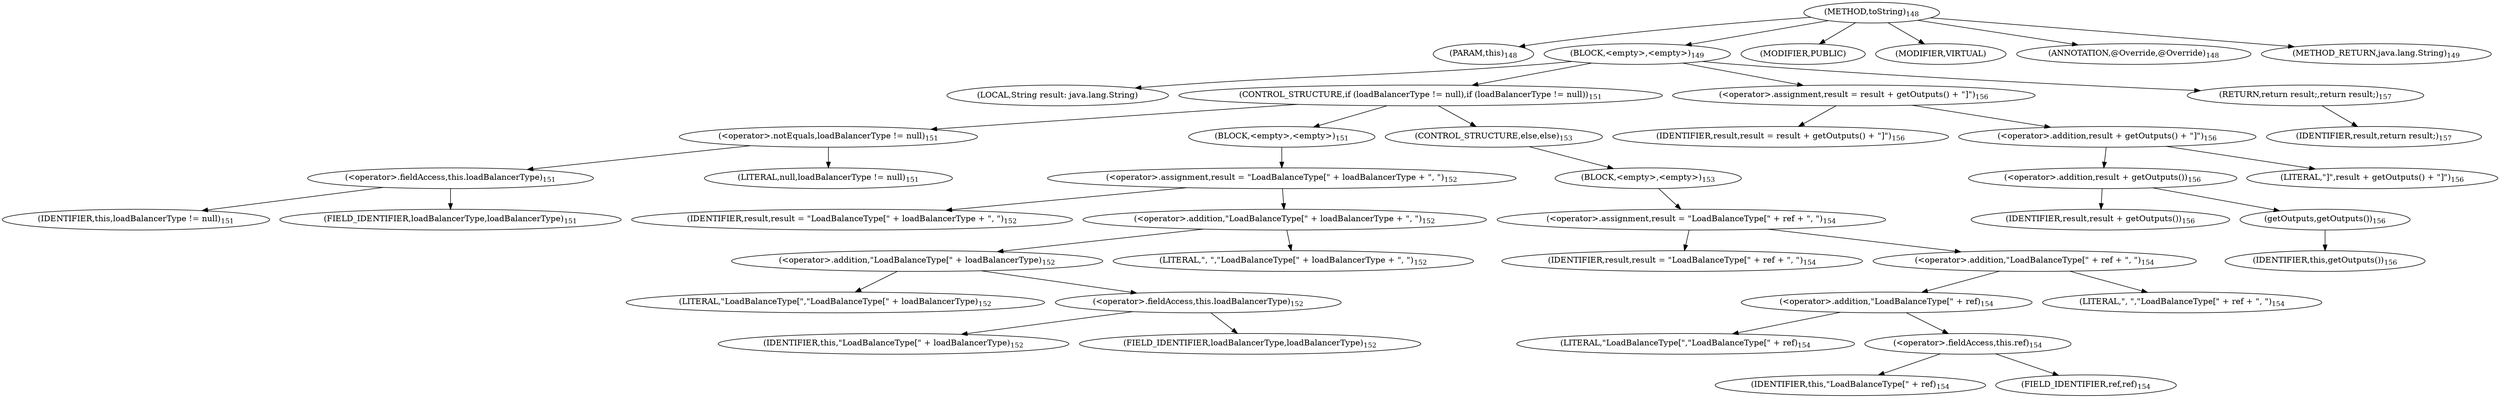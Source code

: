 digraph "toString" {  
"389" [label = <(METHOD,toString)<SUB>148</SUB>> ]
"22" [label = <(PARAM,this)<SUB>148</SUB>> ]
"390" [label = <(BLOCK,&lt;empty&gt;,&lt;empty&gt;)<SUB>149</SUB>> ]
"391" [label = <(LOCAL,String result: java.lang.String)> ]
"392" [label = <(CONTROL_STRUCTURE,if (loadBalancerType != null),if (loadBalancerType != null))<SUB>151</SUB>> ]
"393" [label = <(&lt;operator&gt;.notEquals,loadBalancerType != null)<SUB>151</SUB>> ]
"394" [label = <(&lt;operator&gt;.fieldAccess,this.loadBalancerType)<SUB>151</SUB>> ]
"395" [label = <(IDENTIFIER,this,loadBalancerType != null)<SUB>151</SUB>> ]
"396" [label = <(FIELD_IDENTIFIER,loadBalancerType,loadBalancerType)<SUB>151</SUB>> ]
"397" [label = <(LITERAL,null,loadBalancerType != null)<SUB>151</SUB>> ]
"398" [label = <(BLOCK,&lt;empty&gt;,&lt;empty&gt;)<SUB>151</SUB>> ]
"399" [label = <(&lt;operator&gt;.assignment,result = &quot;LoadBalanceType[&quot; + loadBalancerType + &quot;, &quot;)<SUB>152</SUB>> ]
"400" [label = <(IDENTIFIER,result,result = &quot;LoadBalanceType[&quot; + loadBalancerType + &quot;, &quot;)<SUB>152</SUB>> ]
"401" [label = <(&lt;operator&gt;.addition,&quot;LoadBalanceType[&quot; + loadBalancerType + &quot;, &quot;)<SUB>152</SUB>> ]
"402" [label = <(&lt;operator&gt;.addition,&quot;LoadBalanceType[&quot; + loadBalancerType)<SUB>152</SUB>> ]
"403" [label = <(LITERAL,&quot;LoadBalanceType[&quot;,&quot;LoadBalanceType[&quot; + loadBalancerType)<SUB>152</SUB>> ]
"404" [label = <(&lt;operator&gt;.fieldAccess,this.loadBalancerType)<SUB>152</SUB>> ]
"405" [label = <(IDENTIFIER,this,&quot;LoadBalanceType[&quot; + loadBalancerType)<SUB>152</SUB>> ]
"406" [label = <(FIELD_IDENTIFIER,loadBalancerType,loadBalancerType)<SUB>152</SUB>> ]
"407" [label = <(LITERAL,&quot;, &quot;,&quot;LoadBalanceType[&quot; + loadBalancerType + &quot;, &quot;)<SUB>152</SUB>> ]
"408" [label = <(CONTROL_STRUCTURE,else,else)<SUB>153</SUB>> ]
"409" [label = <(BLOCK,&lt;empty&gt;,&lt;empty&gt;)<SUB>153</SUB>> ]
"410" [label = <(&lt;operator&gt;.assignment,result = &quot;LoadBalanceType[&quot; + ref + &quot;, &quot;)<SUB>154</SUB>> ]
"411" [label = <(IDENTIFIER,result,result = &quot;LoadBalanceType[&quot; + ref + &quot;, &quot;)<SUB>154</SUB>> ]
"412" [label = <(&lt;operator&gt;.addition,&quot;LoadBalanceType[&quot; + ref + &quot;, &quot;)<SUB>154</SUB>> ]
"413" [label = <(&lt;operator&gt;.addition,&quot;LoadBalanceType[&quot; + ref)<SUB>154</SUB>> ]
"414" [label = <(LITERAL,&quot;LoadBalanceType[&quot;,&quot;LoadBalanceType[&quot; + ref)<SUB>154</SUB>> ]
"415" [label = <(&lt;operator&gt;.fieldAccess,this.ref)<SUB>154</SUB>> ]
"416" [label = <(IDENTIFIER,this,&quot;LoadBalanceType[&quot; + ref)<SUB>154</SUB>> ]
"417" [label = <(FIELD_IDENTIFIER,ref,ref)<SUB>154</SUB>> ]
"418" [label = <(LITERAL,&quot;, &quot;,&quot;LoadBalanceType[&quot; + ref + &quot;, &quot;)<SUB>154</SUB>> ]
"419" [label = <(&lt;operator&gt;.assignment,result = result + getOutputs() + &quot;]&quot;)<SUB>156</SUB>> ]
"420" [label = <(IDENTIFIER,result,result = result + getOutputs() + &quot;]&quot;)<SUB>156</SUB>> ]
"421" [label = <(&lt;operator&gt;.addition,result + getOutputs() + &quot;]&quot;)<SUB>156</SUB>> ]
"422" [label = <(&lt;operator&gt;.addition,result + getOutputs())<SUB>156</SUB>> ]
"423" [label = <(IDENTIFIER,result,result + getOutputs())<SUB>156</SUB>> ]
"424" [label = <(getOutputs,getOutputs())<SUB>156</SUB>> ]
"21" [label = <(IDENTIFIER,this,getOutputs())<SUB>156</SUB>> ]
"425" [label = <(LITERAL,&quot;]&quot;,result + getOutputs() + &quot;]&quot;)<SUB>156</SUB>> ]
"426" [label = <(RETURN,return result;,return result;)<SUB>157</SUB>> ]
"427" [label = <(IDENTIFIER,result,return result;)<SUB>157</SUB>> ]
"428" [label = <(MODIFIER,PUBLIC)> ]
"429" [label = <(MODIFIER,VIRTUAL)> ]
"430" [label = <(ANNOTATION,@Override,@Override)<SUB>148</SUB>> ]
"431" [label = <(METHOD_RETURN,java.lang.String)<SUB>149</SUB>> ]
  "389" -> "22" 
  "389" -> "390" 
  "389" -> "428" 
  "389" -> "429" 
  "389" -> "430" 
  "389" -> "431" 
  "390" -> "391" 
  "390" -> "392" 
  "390" -> "419" 
  "390" -> "426" 
  "392" -> "393" 
  "392" -> "398" 
  "392" -> "408" 
  "393" -> "394" 
  "393" -> "397" 
  "394" -> "395" 
  "394" -> "396" 
  "398" -> "399" 
  "399" -> "400" 
  "399" -> "401" 
  "401" -> "402" 
  "401" -> "407" 
  "402" -> "403" 
  "402" -> "404" 
  "404" -> "405" 
  "404" -> "406" 
  "408" -> "409" 
  "409" -> "410" 
  "410" -> "411" 
  "410" -> "412" 
  "412" -> "413" 
  "412" -> "418" 
  "413" -> "414" 
  "413" -> "415" 
  "415" -> "416" 
  "415" -> "417" 
  "419" -> "420" 
  "419" -> "421" 
  "421" -> "422" 
  "421" -> "425" 
  "422" -> "423" 
  "422" -> "424" 
  "424" -> "21" 
  "426" -> "427" 
}
